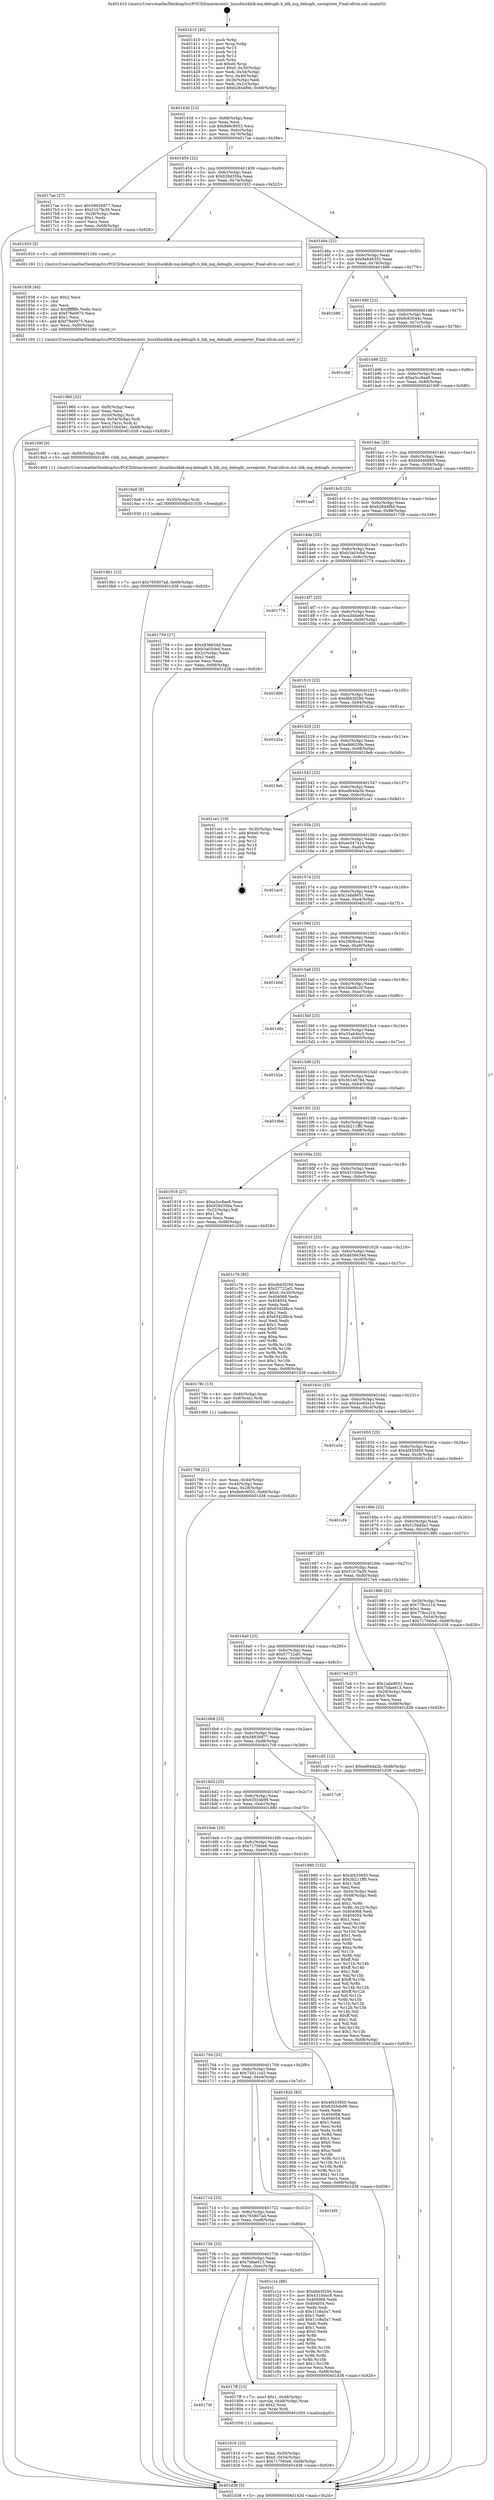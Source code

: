 digraph "0x401410" {
  label = "0x401410 (/mnt/c/Users/mathe/Desktop/tcc/POCII/binaries/extr_linuxblockblk-mq-debugfs.h_blk_mq_debugfs_unregister_Final-ollvm.out::main(0))"
  labelloc = "t"
  node[shape=record]

  Entry [label="",width=0.3,height=0.3,shape=circle,fillcolor=black,style=filled]
  "0x40143d" [label="{
     0x40143d [23]\l
     | [instrs]\l
     &nbsp;&nbsp;0x40143d \<+3\>: mov -0x68(%rbp),%eax\l
     &nbsp;&nbsp;0x401440 \<+2\>: mov %eax,%ecx\l
     &nbsp;&nbsp;0x401442 \<+6\>: sub $0x8e6c9053,%ecx\l
     &nbsp;&nbsp;0x401448 \<+3\>: mov %eax,-0x6c(%rbp)\l
     &nbsp;&nbsp;0x40144b \<+3\>: mov %ecx,-0x70(%rbp)\l
     &nbsp;&nbsp;0x40144e \<+6\>: je 00000000004017ae \<main+0x39e\>\l
  }"]
  "0x4017ae" [label="{
     0x4017ae [27]\l
     | [instrs]\l
     &nbsp;&nbsp;0x4017ae \<+5\>: mov $0x58926877,%eax\l
     &nbsp;&nbsp;0x4017b3 \<+5\>: mov $0x51b7fa39,%ecx\l
     &nbsp;&nbsp;0x4017b8 \<+3\>: mov -0x28(%rbp),%edx\l
     &nbsp;&nbsp;0x4017bb \<+3\>: cmp $0x1,%edx\l
     &nbsp;&nbsp;0x4017be \<+3\>: cmovl %ecx,%eax\l
     &nbsp;&nbsp;0x4017c1 \<+3\>: mov %eax,-0x68(%rbp)\l
     &nbsp;&nbsp;0x4017c4 \<+5\>: jmp 0000000000401d38 \<main+0x928\>\l
  }"]
  "0x401454" [label="{
     0x401454 [22]\l
     | [instrs]\l
     &nbsp;&nbsp;0x401454 \<+5\>: jmp 0000000000401459 \<main+0x49\>\l
     &nbsp;&nbsp;0x401459 \<+3\>: mov -0x6c(%rbp),%eax\l
     &nbsp;&nbsp;0x40145c \<+5\>: sub $0x928d356a,%eax\l
     &nbsp;&nbsp;0x401461 \<+3\>: mov %eax,-0x74(%rbp)\l
     &nbsp;&nbsp;0x401464 \<+6\>: je 0000000000401933 \<main+0x523\>\l
  }"]
  Exit [label="",width=0.3,height=0.3,shape=circle,fillcolor=black,style=filled,peripheries=2]
  "0x401933" [label="{
     0x401933 [5]\l
     | [instrs]\l
     &nbsp;&nbsp;0x401933 \<+5\>: call 0000000000401160 \<next_i\>\l
     | [calls]\l
     &nbsp;&nbsp;0x401160 \{1\} (/mnt/c/Users/mathe/Desktop/tcc/POCII/binaries/extr_linuxblockblk-mq-debugfs.h_blk_mq_debugfs_unregister_Final-ollvm.out::next_i)\l
  }"]
  "0x40146a" [label="{
     0x40146a [22]\l
     | [instrs]\l
     &nbsp;&nbsp;0x40146a \<+5\>: jmp 000000000040146f \<main+0x5f\>\l
     &nbsp;&nbsp;0x40146f \<+3\>: mov -0x6c(%rbp),%eax\l
     &nbsp;&nbsp;0x401472 \<+5\>: sub $0x9a848352,%eax\l
     &nbsp;&nbsp;0x401477 \<+3\>: mov %eax,-0x78(%rbp)\l
     &nbsp;&nbsp;0x40147a \<+6\>: je 0000000000401b86 \<main+0x776\>\l
  }"]
  "0x4019b1" [label="{
     0x4019b1 [12]\l
     | [instrs]\l
     &nbsp;&nbsp;0x4019b1 \<+7\>: movl $0x765807ad,-0x68(%rbp)\l
     &nbsp;&nbsp;0x4019b8 \<+5\>: jmp 0000000000401d38 \<main+0x928\>\l
  }"]
  "0x401b86" [label="{
     0x401b86\l
  }", style=dashed]
  "0x401480" [label="{
     0x401480 [22]\l
     | [instrs]\l
     &nbsp;&nbsp;0x401480 \<+5\>: jmp 0000000000401485 \<main+0x75\>\l
     &nbsp;&nbsp;0x401485 \<+3\>: mov -0x6c(%rbp),%eax\l
     &nbsp;&nbsp;0x401488 \<+5\>: sub $0x9c65044c,%eax\l
     &nbsp;&nbsp;0x40148d \<+3\>: mov %eax,-0x7c(%rbp)\l
     &nbsp;&nbsp;0x401490 \<+6\>: je 0000000000401c0d \<main+0x7fd\>\l
  }"]
  "0x4019a8" [label="{
     0x4019a8 [9]\l
     | [instrs]\l
     &nbsp;&nbsp;0x4019a8 \<+4\>: mov -0x50(%rbp),%rdi\l
     &nbsp;&nbsp;0x4019ac \<+5\>: call 0000000000401030 \<free@plt\>\l
     | [calls]\l
     &nbsp;&nbsp;0x401030 \{1\} (unknown)\l
  }"]
  "0x401c0d" [label="{
     0x401c0d\l
  }", style=dashed]
  "0x401496" [label="{
     0x401496 [22]\l
     | [instrs]\l
     &nbsp;&nbsp;0x401496 \<+5\>: jmp 000000000040149b \<main+0x8b\>\l
     &nbsp;&nbsp;0x40149b \<+3\>: mov -0x6c(%rbp),%eax\l
     &nbsp;&nbsp;0x40149e \<+5\>: sub $0xa3cc8aa8,%eax\l
     &nbsp;&nbsp;0x4014a3 \<+3\>: mov %eax,-0x80(%rbp)\l
     &nbsp;&nbsp;0x4014a6 \<+6\>: je 000000000040199f \<main+0x58f\>\l
  }"]
  "0x401960" [label="{
     0x401960 [32]\l
     | [instrs]\l
     &nbsp;&nbsp;0x401960 \<+6\>: mov -0xf0(%rbp),%ecx\l
     &nbsp;&nbsp;0x401966 \<+3\>: imul %eax,%ecx\l
     &nbsp;&nbsp;0x401969 \<+4\>: mov -0x50(%rbp),%rsi\l
     &nbsp;&nbsp;0x40196d \<+4\>: movslq -0x54(%rbp),%rdi\l
     &nbsp;&nbsp;0x401971 \<+3\>: mov %ecx,(%rsi,%rdi,4)\l
     &nbsp;&nbsp;0x401974 \<+7\>: movl $0x515bd3e1,-0x68(%rbp)\l
     &nbsp;&nbsp;0x40197b \<+5\>: jmp 0000000000401d38 \<main+0x928\>\l
  }"]
  "0x40199f" [label="{
     0x40199f [9]\l
     | [instrs]\l
     &nbsp;&nbsp;0x40199f \<+4\>: mov -0x50(%rbp),%rdi\l
     &nbsp;&nbsp;0x4019a3 \<+5\>: call 0000000000401400 \<blk_mq_debugfs_unregister\>\l
     | [calls]\l
     &nbsp;&nbsp;0x401400 \{1\} (/mnt/c/Users/mathe/Desktop/tcc/POCII/binaries/extr_linuxblockblk-mq-debugfs.h_blk_mq_debugfs_unregister_Final-ollvm.out::blk_mq_debugfs_unregister)\l
  }"]
  "0x4014ac" [label="{
     0x4014ac [25]\l
     | [instrs]\l
     &nbsp;&nbsp;0x4014ac \<+5\>: jmp 00000000004014b1 \<main+0xa1\>\l
     &nbsp;&nbsp;0x4014b1 \<+3\>: mov -0x6c(%rbp),%eax\l
     &nbsp;&nbsp;0x4014b4 \<+5\>: sub $0xb0d46b98,%eax\l
     &nbsp;&nbsp;0x4014b9 \<+6\>: mov %eax,-0x84(%rbp)\l
     &nbsp;&nbsp;0x4014bf \<+6\>: je 0000000000401aa5 \<main+0x695\>\l
  }"]
  "0x401938" [label="{
     0x401938 [40]\l
     | [instrs]\l
     &nbsp;&nbsp;0x401938 \<+5\>: mov $0x2,%ecx\l
     &nbsp;&nbsp;0x40193d \<+1\>: cltd\l
     &nbsp;&nbsp;0x40193e \<+2\>: idiv %ecx\l
     &nbsp;&nbsp;0x401940 \<+6\>: imul $0xfffffffe,%edx,%ecx\l
     &nbsp;&nbsp;0x401946 \<+6\>: sub $0xf78e0975,%ecx\l
     &nbsp;&nbsp;0x40194c \<+3\>: add $0x1,%ecx\l
     &nbsp;&nbsp;0x40194f \<+6\>: add $0xf78e0975,%ecx\l
     &nbsp;&nbsp;0x401955 \<+6\>: mov %ecx,-0xf0(%rbp)\l
     &nbsp;&nbsp;0x40195b \<+5\>: call 0000000000401160 \<next_i\>\l
     | [calls]\l
     &nbsp;&nbsp;0x401160 \{1\} (/mnt/c/Users/mathe/Desktop/tcc/POCII/binaries/extr_linuxblockblk-mq-debugfs.h_blk_mq_debugfs_unregister_Final-ollvm.out::next_i)\l
  }"]
  "0x401aa5" [label="{
     0x401aa5\l
  }", style=dashed]
  "0x4014c5" [label="{
     0x4014c5 [25]\l
     | [instrs]\l
     &nbsp;&nbsp;0x4014c5 \<+5\>: jmp 00000000004014ca \<main+0xba\>\l
     &nbsp;&nbsp;0x4014ca \<+3\>: mov -0x6c(%rbp),%eax\l
     &nbsp;&nbsp;0x4014cd \<+5\>: sub $0xb2844f9d,%eax\l
     &nbsp;&nbsp;0x4014d2 \<+6\>: mov %eax,-0x88(%rbp)\l
     &nbsp;&nbsp;0x4014d8 \<+6\>: je 0000000000401759 \<main+0x349\>\l
  }"]
  "0x401816" [label="{
     0x401816 [23]\l
     | [instrs]\l
     &nbsp;&nbsp;0x401816 \<+4\>: mov %rax,-0x50(%rbp)\l
     &nbsp;&nbsp;0x40181a \<+7\>: movl $0x0,-0x54(%rbp)\l
     &nbsp;&nbsp;0x401821 \<+7\>: movl $0x717f40e6,-0x68(%rbp)\l
     &nbsp;&nbsp;0x401828 \<+5\>: jmp 0000000000401d38 \<main+0x928\>\l
  }"]
  "0x401759" [label="{
     0x401759 [27]\l
     | [instrs]\l
     &nbsp;&nbsp;0x401759 \<+5\>: mov $0x4836634d,%eax\l
     &nbsp;&nbsp;0x40175e \<+5\>: mov $0xb3a03cbd,%ecx\l
     &nbsp;&nbsp;0x401763 \<+3\>: mov -0x2c(%rbp),%edx\l
     &nbsp;&nbsp;0x401766 \<+3\>: cmp $0x2,%edx\l
     &nbsp;&nbsp;0x401769 \<+3\>: cmovne %ecx,%eax\l
     &nbsp;&nbsp;0x40176c \<+3\>: mov %eax,-0x68(%rbp)\l
     &nbsp;&nbsp;0x40176f \<+5\>: jmp 0000000000401d38 \<main+0x928\>\l
  }"]
  "0x4014de" [label="{
     0x4014de [25]\l
     | [instrs]\l
     &nbsp;&nbsp;0x4014de \<+5\>: jmp 00000000004014e3 \<main+0xd3\>\l
     &nbsp;&nbsp;0x4014e3 \<+3\>: mov -0x6c(%rbp),%eax\l
     &nbsp;&nbsp;0x4014e6 \<+5\>: sub $0xb3a03cbd,%eax\l
     &nbsp;&nbsp;0x4014eb \<+6\>: mov %eax,-0x8c(%rbp)\l
     &nbsp;&nbsp;0x4014f1 \<+6\>: je 0000000000401774 \<main+0x364\>\l
  }"]
  "0x401d38" [label="{
     0x401d38 [5]\l
     | [instrs]\l
     &nbsp;&nbsp;0x401d38 \<+5\>: jmp 000000000040143d \<main+0x2d\>\l
  }"]
  "0x401410" [label="{
     0x401410 [45]\l
     | [instrs]\l
     &nbsp;&nbsp;0x401410 \<+1\>: push %rbp\l
     &nbsp;&nbsp;0x401411 \<+3\>: mov %rsp,%rbp\l
     &nbsp;&nbsp;0x401414 \<+2\>: push %r15\l
     &nbsp;&nbsp;0x401416 \<+2\>: push %r14\l
     &nbsp;&nbsp;0x401418 \<+2\>: push %r12\l
     &nbsp;&nbsp;0x40141a \<+1\>: push %rbx\l
     &nbsp;&nbsp;0x40141b \<+7\>: sub $0xe0,%rsp\l
     &nbsp;&nbsp;0x401422 \<+7\>: movl $0x0,-0x30(%rbp)\l
     &nbsp;&nbsp;0x401429 \<+3\>: mov %edi,-0x34(%rbp)\l
     &nbsp;&nbsp;0x40142c \<+4\>: mov %rsi,-0x40(%rbp)\l
     &nbsp;&nbsp;0x401430 \<+3\>: mov -0x34(%rbp),%edi\l
     &nbsp;&nbsp;0x401433 \<+3\>: mov %edi,-0x2c(%rbp)\l
     &nbsp;&nbsp;0x401436 \<+7\>: movl $0xb2844f9d,-0x68(%rbp)\l
  }"]
  "0x40174f" [label="{
     0x40174f\l
  }", style=dashed]
  "0x401774" [label="{
     0x401774\l
  }", style=dashed]
  "0x4014f7" [label="{
     0x4014f7 [25]\l
     | [instrs]\l
     &nbsp;&nbsp;0x4014f7 \<+5\>: jmp 00000000004014fc \<main+0xec\>\l
     &nbsp;&nbsp;0x4014fc \<+3\>: mov -0x6c(%rbp),%eax\l
     &nbsp;&nbsp;0x4014ff \<+5\>: sub $0xca3dda66,%eax\l
     &nbsp;&nbsp;0x401504 \<+6\>: mov %eax,-0x90(%rbp)\l
     &nbsp;&nbsp;0x40150a \<+6\>: je 0000000000401d00 \<main+0x8f0\>\l
  }"]
  "0x4017ff" [label="{
     0x4017ff [23]\l
     | [instrs]\l
     &nbsp;&nbsp;0x4017ff \<+7\>: movl $0x1,-0x48(%rbp)\l
     &nbsp;&nbsp;0x401806 \<+4\>: movslq -0x48(%rbp),%rax\l
     &nbsp;&nbsp;0x40180a \<+4\>: shl $0x2,%rax\l
     &nbsp;&nbsp;0x40180e \<+3\>: mov %rax,%rdi\l
     &nbsp;&nbsp;0x401811 \<+5\>: call 0000000000401050 \<malloc@plt\>\l
     | [calls]\l
     &nbsp;&nbsp;0x401050 \{1\} (unknown)\l
  }"]
  "0x401d00" [label="{
     0x401d00\l
  }", style=dashed]
  "0x401510" [label="{
     0x401510 [25]\l
     | [instrs]\l
     &nbsp;&nbsp;0x401510 \<+5\>: jmp 0000000000401515 \<main+0x105\>\l
     &nbsp;&nbsp;0x401515 \<+3\>: mov -0x6c(%rbp),%eax\l
     &nbsp;&nbsp;0x401518 \<+5\>: sub $0xdbb5f29d,%eax\l
     &nbsp;&nbsp;0x40151d \<+6\>: mov %eax,-0x94(%rbp)\l
     &nbsp;&nbsp;0x401523 \<+6\>: je 0000000000401d2a \<main+0x91a\>\l
  }"]
  "0x401736" [label="{
     0x401736 [25]\l
     | [instrs]\l
     &nbsp;&nbsp;0x401736 \<+5\>: jmp 000000000040173b \<main+0x32b\>\l
     &nbsp;&nbsp;0x40173b \<+3\>: mov -0x6c(%rbp),%eax\l
     &nbsp;&nbsp;0x40173e \<+5\>: sub $0x7bfae613,%eax\l
     &nbsp;&nbsp;0x401743 \<+6\>: mov %eax,-0xec(%rbp)\l
     &nbsp;&nbsp;0x401749 \<+6\>: je 00000000004017ff \<main+0x3ef\>\l
  }"]
  "0x401d2a" [label="{
     0x401d2a\l
  }", style=dashed]
  "0x401529" [label="{
     0x401529 [25]\l
     | [instrs]\l
     &nbsp;&nbsp;0x401529 \<+5\>: jmp 000000000040152e \<main+0x11e\>\l
     &nbsp;&nbsp;0x40152e \<+3\>: mov -0x6c(%rbp),%eax\l
     &nbsp;&nbsp;0x401531 \<+5\>: sub $0xe8d620fe,%eax\l
     &nbsp;&nbsp;0x401536 \<+6\>: mov %eax,-0x98(%rbp)\l
     &nbsp;&nbsp;0x40153c \<+6\>: je 00000000004019eb \<main+0x5db\>\l
  }"]
  "0x401c1e" [label="{
     0x401c1e [88]\l
     | [instrs]\l
     &nbsp;&nbsp;0x401c1e \<+5\>: mov $0xdbb5f29d,%eax\l
     &nbsp;&nbsp;0x401c23 \<+5\>: mov $0x431b0ac9,%ecx\l
     &nbsp;&nbsp;0x401c28 \<+7\>: mov 0x404068,%edx\l
     &nbsp;&nbsp;0x401c2f \<+7\>: mov 0x404054,%esi\l
     &nbsp;&nbsp;0x401c36 \<+2\>: mov %edx,%edi\l
     &nbsp;&nbsp;0x401c38 \<+6\>: sub $0x11c8a5a7,%edi\l
     &nbsp;&nbsp;0x401c3e \<+3\>: sub $0x1,%edi\l
     &nbsp;&nbsp;0x401c41 \<+6\>: add $0x11c8a5a7,%edi\l
     &nbsp;&nbsp;0x401c47 \<+3\>: imul %edi,%edx\l
     &nbsp;&nbsp;0x401c4a \<+3\>: and $0x1,%edx\l
     &nbsp;&nbsp;0x401c4d \<+3\>: cmp $0x0,%edx\l
     &nbsp;&nbsp;0x401c50 \<+4\>: sete %r8b\l
     &nbsp;&nbsp;0x401c54 \<+3\>: cmp $0xa,%esi\l
     &nbsp;&nbsp;0x401c57 \<+4\>: setl %r9b\l
     &nbsp;&nbsp;0x401c5b \<+3\>: mov %r8b,%r10b\l
     &nbsp;&nbsp;0x401c5e \<+3\>: and %r9b,%r10b\l
     &nbsp;&nbsp;0x401c61 \<+3\>: xor %r9b,%r8b\l
     &nbsp;&nbsp;0x401c64 \<+3\>: or %r8b,%r10b\l
     &nbsp;&nbsp;0x401c67 \<+4\>: test $0x1,%r10b\l
     &nbsp;&nbsp;0x401c6b \<+3\>: cmovne %ecx,%eax\l
     &nbsp;&nbsp;0x401c6e \<+3\>: mov %eax,-0x68(%rbp)\l
     &nbsp;&nbsp;0x401c71 \<+5\>: jmp 0000000000401d38 \<main+0x928\>\l
  }"]
  "0x4019eb" [label="{
     0x4019eb\l
  }", style=dashed]
  "0x401542" [label="{
     0x401542 [25]\l
     | [instrs]\l
     &nbsp;&nbsp;0x401542 \<+5\>: jmp 0000000000401547 \<main+0x137\>\l
     &nbsp;&nbsp;0x401547 \<+3\>: mov -0x6c(%rbp),%eax\l
     &nbsp;&nbsp;0x40154a \<+5\>: sub $0xed64da2b,%eax\l
     &nbsp;&nbsp;0x40154f \<+6\>: mov %eax,-0x9c(%rbp)\l
     &nbsp;&nbsp;0x401555 \<+6\>: je 0000000000401ce1 \<main+0x8d1\>\l
  }"]
  "0x40171d" [label="{
     0x40171d [25]\l
     | [instrs]\l
     &nbsp;&nbsp;0x40171d \<+5\>: jmp 0000000000401722 \<main+0x312\>\l
     &nbsp;&nbsp;0x401722 \<+3\>: mov -0x6c(%rbp),%eax\l
     &nbsp;&nbsp;0x401725 \<+5\>: sub $0x765807ad,%eax\l
     &nbsp;&nbsp;0x40172a \<+6\>: mov %eax,-0xe8(%rbp)\l
     &nbsp;&nbsp;0x401730 \<+6\>: je 0000000000401c1e \<main+0x80e\>\l
  }"]
  "0x401ce1" [label="{
     0x401ce1 [19]\l
     | [instrs]\l
     &nbsp;&nbsp;0x401ce1 \<+3\>: mov -0x30(%rbp),%eax\l
     &nbsp;&nbsp;0x401ce4 \<+7\>: add $0xe0,%rsp\l
     &nbsp;&nbsp;0x401ceb \<+1\>: pop %rbx\l
     &nbsp;&nbsp;0x401cec \<+2\>: pop %r12\l
     &nbsp;&nbsp;0x401cee \<+2\>: pop %r14\l
     &nbsp;&nbsp;0x401cf0 \<+2\>: pop %r15\l
     &nbsp;&nbsp;0x401cf2 \<+1\>: pop %rbp\l
     &nbsp;&nbsp;0x401cf3 \<+1\>: ret\l
  }"]
  "0x40155b" [label="{
     0x40155b [25]\l
     | [instrs]\l
     &nbsp;&nbsp;0x40155b \<+5\>: jmp 0000000000401560 \<main+0x150\>\l
     &nbsp;&nbsp;0x401560 \<+3\>: mov -0x6c(%rbp),%eax\l
     &nbsp;&nbsp;0x401563 \<+5\>: sub $0xee34741a,%eax\l
     &nbsp;&nbsp;0x401568 \<+6\>: mov %eax,-0xa0(%rbp)\l
     &nbsp;&nbsp;0x40156e \<+6\>: je 0000000000401ac0 \<main+0x6b0\>\l
  }"]
  "0x401bf5" [label="{
     0x401bf5\l
  }", style=dashed]
  "0x401ac0" [label="{
     0x401ac0\l
  }", style=dashed]
  "0x401574" [label="{
     0x401574 [25]\l
     | [instrs]\l
     &nbsp;&nbsp;0x401574 \<+5\>: jmp 0000000000401579 \<main+0x169\>\l
     &nbsp;&nbsp;0x401579 \<+3\>: mov -0x6c(%rbp),%eax\l
     &nbsp;&nbsp;0x40157c \<+5\>: sub $0x1ada8651,%eax\l
     &nbsp;&nbsp;0x401581 \<+6\>: mov %eax,-0xa4(%rbp)\l
     &nbsp;&nbsp;0x401587 \<+6\>: je 0000000000401c01 \<main+0x7f1\>\l
  }"]
  "0x401704" [label="{
     0x401704 [25]\l
     | [instrs]\l
     &nbsp;&nbsp;0x401704 \<+5\>: jmp 0000000000401709 \<main+0x2f9\>\l
     &nbsp;&nbsp;0x401709 \<+3\>: mov -0x6c(%rbp),%eax\l
     &nbsp;&nbsp;0x40170c \<+5\>: sub $0x75d11ce2,%eax\l
     &nbsp;&nbsp;0x401711 \<+6\>: mov %eax,-0xe4(%rbp)\l
     &nbsp;&nbsp;0x401717 \<+6\>: je 0000000000401bf5 \<main+0x7e5\>\l
  }"]
  "0x401c01" [label="{
     0x401c01\l
  }", style=dashed]
  "0x40158d" [label="{
     0x40158d [25]\l
     | [instrs]\l
     &nbsp;&nbsp;0x40158d \<+5\>: jmp 0000000000401592 \<main+0x182\>\l
     &nbsp;&nbsp;0x401592 \<+3\>: mov -0x6c(%rbp),%eax\l
     &nbsp;&nbsp;0x401595 \<+5\>: sub $0x29bfbca3,%eax\l
     &nbsp;&nbsp;0x40159a \<+6\>: mov %eax,-0xa8(%rbp)\l
     &nbsp;&nbsp;0x4015a0 \<+6\>: je 0000000000401b0d \<main+0x6fd\>\l
  }"]
  "0x40182d" [label="{
     0x40182d [83]\l
     | [instrs]\l
     &nbsp;&nbsp;0x40182d \<+5\>: mov $0x4f433950,%eax\l
     &nbsp;&nbsp;0x401832 \<+5\>: mov $0x63554b99,%ecx\l
     &nbsp;&nbsp;0x401837 \<+2\>: xor %edx,%edx\l
     &nbsp;&nbsp;0x401839 \<+7\>: mov 0x404068,%esi\l
     &nbsp;&nbsp;0x401840 \<+7\>: mov 0x404054,%edi\l
     &nbsp;&nbsp;0x401847 \<+3\>: sub $0x1,%edx\l
     &nbsp;&nbsp;0x40184a \<+3\>: mov %esi,%r8d\l
     &nbsp;&nbsp;0x40184d \<+3\>: add %edx,%r8d\l
     &nbsp;&nbsp;0x401850 \<+4\>: imul %r8d,%esi\l
     &nbsp;&nbsp;0x401854 \<+3\>: and $0x1,%esi\l
     &nbsp;&nbsp;0x401857 \<+3\>: cmp $0x0,%esi\l
     &nbsp;&nbsp;0x40185a \<+4\>: sete %r9b\l
     &nbsp;&nbsp;0x40185e \<+3\>: cmp $0xa,%edi\l
     &nbsp;&nbsp;0x401861 \<+4\>: setl %r10b\l
     &nbsp;&nbsp;0x401865 \<+3\>: mov %r9b,%r11b\l
     &nbsp;&nbsp;0x401868 \<+3\>: and %r10b,%r11b\l
     &nbsp;&nbsp;0x40186b \<+3\>: xor %r10b,%r9b\l
     &nbsp;&nbsp;0x40186e \<+3\>: or %r9b,%r11b\l
     &nbsp;&nbsp;0x401871 \<+4\>: test $0x1,%r11b\l
     &nbsp;&nbsp;0x401875 \<+3\>: cmovne %ecx,%eax\l
     &nbsp;&nbsp;0x401878 \<+3\>: mov %eax,-0x68(%rbp)\l
     &nbsp;&nbsp;0x40187b \<+5\>: jmp 0000000000401d38 \<main+0x928\>\l
  }"]
  "0x401b0d" [label="{
     0x401b0d\l
  }", style=dashed]
  "0x4015a6" [label="{
     0x4015a6 [25]\l
     | [instrs]\l
     &nbsp;&nbsp;0x4015a6 \<+5\>: jmp 00000000004015ab \<main+0x19b\>\l
     &nbsp;&nbsp;0x4015ab \<+3\>: mov -0x6c(%rbp),%eax\l
     &nbsp;&nbsp;0x4015ae \<+5\>: sub $0x2dad6c2f,%eax\l
     &nbsp;&nbsp;0x4015b3 \<+6\>: mov %eax,-0xac(%rbp)\l
     &nbsp;&nbsp;0x4015b9 \<+6\>: je 0000000000401d0c \<main+0x8fc\>\l
  }"]
  "0x4016eb" [label="{
     0x4016eb [25]\l
     | [instrs]\l
     &nbsp;&nbsp;0x4016eb \<+5\>: jmp 00000000004016f0 \<main+0x2e0\>\l
     &nbsp;&nbsp;0x4016f0 \<+3\>: mov -0x6c(%rbp),%eax\l
     &nbsp;&nbsp;0x4016f3 \<+5\>: sub $0x717f40e6,%eax\l
     &nbsp;&nbsp;0x4016f8 \<+6\>: mov %eax,-0xe0(%rbp)\l
     &nbsp;&nbsp;0x4016fe \<+6\>: je 000000000040182d \<main+0x41d\>\l
  }"]
  "0x401d0c" [label="{
     0x401d0c\l
  }", style=dashed]
  "0x4015bf" [label="{
     0x4015bf [25]\l
     | [instrs]\l
     &nbsp;&nbsp;0x4015bf \<+5\>: jmp 00000000004015c4 \<main+0x1b4\>\l
     &nbsp;&nbsp;0x4015c4 \<+3\>: mov -0x6c(%rbp),%eax\l
     &nbsp;&nbsp;0x4015c7 \<+5\>: sub $0x33a64bc5,%eax\l
     &nbsp;&nbsp;0x4015cc \<+6\>: mov %eax,-0xb0(%rbp)\l
     &nbsp;&nbsp;0x4015d2 \<+6\>: je 0000000000401b2e \<main+0x71e\>\l
  }"]
  "0x401880" [label="{
     0x401880 [152]\l
     | [instrs]\l
     &nbsp;&nbsp;0x401880 \<+5\>: mov $0x4f433950,%eax\l
     &nbsp;&nbsp;0x401885 \<+5\>: mov $0x3b211ff0,%ecx\l
     &nbsp;&nbsp;0x40188a \<+2\>: mov $0x1,%dl\l
     &nbsp;&nbsp;0x40188c \<+2\>: xor %esi,%esi\l
     &nbsp;&nbsp;0x40188e \<+3\>: mov -0x54(%rbp),%edi\l
     &nbsp;&nbsp;0x401891 \<+3\>: cmp -0x48(%rbp),%edi\l
     &nbsp;&nbsp;0x401894 \<+4\>: setl %r8b\l
     &nbsp;&nbsp;0x401898 \<+4\>: and $0x1,%r8b\l
     &nbsp;&nbsp;0x40189c \<+4\>: mov %r8b,-0x22(%rbp)\l
     &nbsp;&nbsp;0x4018a0 \<+7\>: mov 0x404068,%edi\l
     &nbsp;&nbsp;0x4018a7 \<+8\>: mov 0x404054,%r9d\l
     &nbsp;&nbsp;0x4018af \<+3\>: sub $0x1,%esi\l
     &nbsp;&nbsp;0x4018b2 \<+3\>: mov %edi,%r10d\l
     &nbsp;&nbsp;0x4018b5 \<+3\>: add %esi,%r10d\l
     &nbsp;&nbsp;0x4018b8 \<+4\>: imul %r10d,%edi\l
     &nbsp;&nbsp;0x4018bc \<+3\>: and $0x1,%edi\l
     &nbsp;&nbsp;0x4018bf \<+3\>: cmp $0x0,%edi\l
     &nbsp;&nbsp;0x4018c2 \<+4\>: sete %r8b\l
     &nbsp;&nbsp;0x4018c6 \<+4\>: cmp $0xa,%r9d\l
     &nbsp;&nbsp;0x4018ca \<+4\>: setl %r11b\l
     &nbsp;&nbsp;0x4018ce \<+3\>: mov %r8b,%bl\l
     &nbsp;&nbsp;0x4018d1 \<+3\>: xor $0xff,%bl\l
     &nbsp;&nbsp;0x4018d4 \<+3\>: mov %r11b,%r14b\l
     &nbsp;&nbsp;0x4018d7 \<+4\>: xor $0xff,%r14b\l
     &nbsp;&nbsp;0x4018db \<+3\>: xor $0x1,%dl\l
     &nbsp;&nbsp;0x4018de \<+3\>: mov %bl,%r15b\l
     &nbsp;&nbsp;0x4018e1 \<+4\>: and $0xff,%r15b\l
     &nbsp;&nbsp;0x4018e5 \<+3\>: and %dl,%r8b\l
     &nbsp;&nbsp;0x4018e8 \<+3\>: mov %r14b,%r12b\l
     &nbsp;&nbsp;0x4018eb \<+4\>: and $0xff,%r12b\l
     &nbsp;&nbsp;0x4018ef \<+3\>: and %dl,%r11b\l
     &nbsp;&nbsp;0x4018f2 \<+3\>: or %r8b,%r15b\l
     &nbsp;&nbsp;0x4018f5 \<+3\>: or %r11b,%r12b\l
     &nbsp;&nbsp;0x4018f8 \<+3\>: xor %r12b,%r15b\l
     &nbsp;&nbsp;0x4018fb \<+3\>: or %r14b,%bl\l
     &nbsp;&nbsp;0x4018fe \<+3\>: xor $0xff,%bl\l
     &nbsp;&nbsp;0x401901 \<+3\>: or $0x1,%dl\l
     &nbsp;&nbsp;0x401904 \<+2\>: and %dl,%bl\l
     &nbsp;&nbsp;0x401906 \<+3\>: or %bl,%r15b\l
     &nbsp;&nbsp;0x401909 \<+4\>: test $0x1,%r15b\l
     &nbsp;&nbsp;0x40190d \<+3\>: cmovne %ecx,%eax\l
     &nbsp;&nbsp;0x401910 \<+3\>: mov %eax,-0x68(%rbp)\l
     &nbsp;&nbsp;0x401913 \<+5\>: jmp 0000000000401d38 \<main+0x928\>\l
  }"]
  "0x401b2e" [label="{
     0x401b2e\l
  }", style=dashed]
  "0x4015d8" [label="{
     0x4015d8 [25]\l
     | [instrs]\l
     &nbsp;&nbsp;0x4015d8 \<+5\>: jmp 00000000004015dd \<main+0x1cd\>\l
     &nbsp;&nbsp;0x4015dd \<+3\>: mov -0x6c(%rbp),%eax\l
     &nbsp;&nbsp;0x4015e0 \<+5\>: sub $0x36146784,%eax\l
     &nbsp;&nbsp;0x4015e5 \<+6\>: mov %eax,-0xb4(%rbp)\l
     &nbsp;&nbsp;0x4015eb \<+6\>: je 00000000004019bd \<main+0x5ad\>\l
  }"]
  "0x4016d2" [label="{
     0x4016d2 [25]\l
     | [instrs]\l
     &nbsp;&nbsp;0x4016d2 \<+5\>: jmp 00000000004016d7 \<main+0x2c7\>\l
     &nbsp;&nbsp;0x4016d7 \<+3\>: mov -0x6c(%rbp),%eax\l
     &nbsp;&nbsp;0x4016da \<+5\>: sub $0x63554b99,%eax\l
     &nbsp;&nbsp;0x4016df \<+6\>: mov %eax,-0xdc(%rbp)\l
     &nbsp;&nbsp;0x4016e5 \<+6\>: je 0000000000401880 \<main+0x470\>\l
  }"]
  "0x4019bd" [label="{
     0x4019bd\l
  }", style=dashed]
  "0x4015f1" [label="{
     0x4015f1 [25]\l
     | [instrs]\l
     &nbsp;&nbsp;0x4015f1 \<+5\>: jmp 00000000004015f6 \<main+0x1e6\>\l
     &nbsp;&nbsp;0x4015f6 \<+3\>: mov -0x6c(%rbp),%eax\l
     &nbsp;&nbsp;0x4015f9 \<+5\>: sub $0x3b211ff0,%eax\l
     &nbsp;&nbsp;0x4015fe \<+6\>: mov %eax,-0xb8(%rbp)\l
     &nbsp;&nbsp;0x401604 \<+6\>: je 0000000000401918 \<main+0x508\>\l
  }"]
  "0x4017c9" [label="{
     0x4017c9\l
  }", style=dashed]
  "0x401918" [label="{
     0x401918 [27]\l
     | [instrs]\l
     &nbsp;&nbsp;0x401918 \<+5\>: mov $0xa3cc8aa8,%eax\l
     &nbsp;&nbsp;0x40191d \<+5\>: mov $0x928d356a,%ecx\l
     &nbsp;&nbsp;0x401922 \<+3\>: mov -0x22(%rbp),%dl\l
     &nbsp;&nbsp;0x401925 \<+3\>: test $0x1,%dl\l
     &nbsp;&nbsp;0x401928 \<+3\>: cmovne %ecx,%eax\l
     &nbsp;&nbsp;0x40192b \<+3\>: mov %eax,-0x68(%rbp)\l
     &nbsp;&nbsp;0x40192e \<+5\>: jmp 0000000000401d38 \<main+0x928\>\l
  }"]
  "0x40160a" [label="{
     0x40160a [25]\l
     | [instrs]\l
     &nbsp;&nbsp;0x40160a \<+5\>: jmp 000000000040160f \<main+0x1ff\>\l
     &nbsp;&nbsp;0x40160f \<+3\>: mov -0x6c(%rbp),%eax\l
     &nbsp;&nbsp;0x401612 \<+5\>: sub $0x431b0ac9,%eax\l
     &nbsp;&nbsp;0x401617 \<+6\>: mov %eax,-0xbc(%rbp)\l
     &nbsp;&nbsp;0x40161d \<+6\>: je 0000000000401c76 \<main+0x866\>\l
  }"]
  "0x4016b9" [label="{
     0x4016b9 [25]\l
     | [instrs]\l
     &nbsp;&nbsp;0x4016b9 \<+5\>: jmp 00000000004016be \<main+0x2ae\>\l
     &nbsp;&nbsp;0x4016be \<+3\>: mov -0x6c(%rbp),%eax\l
     &nbsp;&nbsp;0x4016c1 \<+5\>: sub $0x58926877,%eax\l
     &nbsp;&nbsp;0x4016c6 \<+6\>: mov %eax,-0xd8(%rbp)\l
     &nbsp;&nbsp;0x4016cc \<+6\>: je 00000000004017c9 \<main+0x3b9\>\l
  }"]
  "0x401c76" [label="{
     0x401c76 [95]\l
     | [instrs]\l
     &nbsp;&nbsp;0x401c76 \<+5\>: mov $0xdbb5f29d,%eax\l
     &nbsp;&nbsp;0x401c7b \<+5\>: mov $0x57722af1,%ecx\l
     &nbsp;&nbsp;0x401c80 \<+7\>: movl $0x0,-0x30(%rbp)\l
     &nbsp;&nbsp;0x401c87 \<+7\>: mov 0x404068,%edx\l
     &nbsp;&nbsp;0x401c8e \<+7\>: mov 0x404054,%esi\l
     &nbsp;&nbsp;0x401c95 \<+2\>: mov %edx,%edi\l
     &nbsp;&nbsp;0x401c97 \<+6\>: add $0x65428bc4,%edi\l
     &nbsp;&nbsp;0x401c9d \<+3\>: sub $0x1,%edi\l
     &nbsp;&nbsp;0x401ca0 \<+6\>: sub $0x65428bc4,%edi\l
     &nbsp;&nbsp;0x401ca6 \<+3\>: imul %edi,%edx\l
     &nbsp;&nbsp;0x401ca9 \<+3\>: and $0x1,%edx\l
     &nbsp;&nbsp;0x401cac \<+3\>: cmp $0x0,%edx\l
     &nbsp;&nbsp;0x401caf \<+4\>: sete %r8b\l
     &nbsp;&nbsp;0x401cb3 \<+3\>: cmp $0xa,%esi\l
     &nbsp;&nbsp;0x401cb6 \<+4\>: setl %r9b\l
     &nbsp;&nbsp;0x401cba \<+3\>: mov %r8b,%r10b\l
     &nbsp;&nbsp;0x401cbd \<+3\>: and %r9b,%r10b\l
     &nbsp;&nbsp;0x401cc0 \<+3\>: xor %r9b,%r8b\l
     &nbsp;&nbsp;0x401cc3 \<+3\>: or %r8b,%r10b\l
     &nbsp;&nbsp;0x401cc6 \<+4\>: test $0x1,%r10b\l
     &nbsp;&nbsp;0x401cca \<+3\>: cmovne %ecx,%eax\l
     &nbsp;&nbsp;0x401ccd \<+3\>: mov %eax,-0x68(%rbp)\l
     &nbsp;&nbsp;0x401cd0 \<+5\>: jmp 0000000000401d38 \<main+0x928\>\l
  }"]
  "0x401623" [label="{
     0x401623 [25]\l
     | [instrs]\l
     &nbsp;&nbsp;0x401623 \<+5\>: jmp 0000000000401628 \<main+0x218\>\l
     &nbsp;&nbsp;0x401628 \<+3\>: mov -0x6c(%rbp),%eax\l
     &nbsp;&nbsp;0x40162b \<+5\>: sub $0x4836634d,%eax\l
     &nbsp;&nbsp;0x401630 \<+6\>: mov %eax,-0xc0(%rbp)\l
     &nbsp;&nbsp;0x401636 \<+6\>: je 000000000040178c \<main+0x37c\>\l
  }"]
  "0x401cd5" [label="{
     0x401cd5 [12]\l
     | [instrs]\l
     &nbsp;&nbsp;0x401cd5 \<+7\>: movl $0xed64da2b,-0x68(%rbp)\l
     &nbsp;&nbsp;0x401cdc \<+5\>: jmp 0000000000401d38 \<main+0x928\>\l
  }"]
  "0x40178c" [label="{
     0x40178c [13]\l
     | [instrs]\l
     &nbsp;&nbsp;0x40178c \<+4\>: mov -0x40(%rbp),%rax\l
     &nbsp;&nbsp;0x401790 \<+4\>: mov 0x8(%rax),%rdi\l
     &nbsp;&nbsp;0x401794 \<+5\>: call 0000000000401060 \<atoi@plt\>\l
     | [calls]\l
     &nbsp;&nbsp;0x401060 \{1\} (unknown)\l
  }"]
  "0x40163c" [label="{
     0x40163c [25]\l
     | [instrs]\l
     &nbsp;&nbsp;0x40163c \<+5\>: jmp 0000000000401641 \<main+0x231\>\l
     &nbsp;&nbsp;0x401641 \<+3\>: mov -0x6c(%rbp),%eax\l
     &nbsp;&nbsp;0x401644 \<+5\>: sub $0x4ce65e1e,%eax\l
     &nbsp;&nbsp;0x401649 \<+6\>: mov %eax,-0xc4(%rbp)\l
     &nbsp;&nbsp;0x40164f \<+6\>: je 0000000000401a3e \<main+0x62e\>\l
  }"]
  "0x401799" [label="{
     0x401799 [21]\l
     | [instrs]\l
     &nbsp;&nbsp;0x401799 \<+3\>: mov %eax,-0x44(%rbp)\l
     &nbsp;&nbsp;0x40179c \<+3\>: mov -0x44(%rbp),%eax\l
     &nbsp;&nbsp;0x40179f \<+3\>: mov %eax,-0x28(%rbp)\l
     &nbsp;&nbsp;0x4017a2 \<+7\>: movl $0x8e6c9053,-0x68(%rbp)\l
     &nbsp;&nbsp;0x4017a9 \<+5\>: jmp 0000000000401d38 \<main+0x928\>\l
  }"]
  "0x4016a0" [label="{
     0x4016a0 [25]\l
     | [instrs]\l
     &nbsp;&nbsp;0x4016a0 \<+5\>: jmp 00000000004016a5 \<main+0x295\>\l
     &nbsp;&nbsp;0x4016a5 \<+3\>: mov -0x6c(%rbp),%eax\l
     &nbsp;&nbsp;0x4016a8 \<+5\>: sub $0x57722af1,%eax\l
     &nbsp;&nbsp;0x4016ad \<+6\>: mov %eax,-0xd4(%rbp)\l
     &nbsp;&nbsp;0x4016b3 \<+6\>: je 0000000000401cd5 \<main+0x8c5\>\l
  }"]
  "0x401a3e" [label="{
     0x401a3e\l
  }", style=dashed]
  "0x401655" [label="{
     0x401655 [25]\l
     | [instrs]\l
     &nbsp;&nbsp;0x401655 \<+5\>: jmp 000000000040165a \<main+0x24a\>\l
     &nbsp;&nbsp;0x40165a \<+3\>: mov -0x6c(%rbp),%eax\l
     &nbsp;&nbsp;0x40165d \<+5\>: sub $0x4f433950,%eax\l
     &nbsp;&nbsp;0x401662 \<+6\>: mov %eax,-0xc8(%rbp)\l
     &nbsp;&nbsp;0x401668 \<+6\>: je 0000000000401cf4 \<main+0x8e4\>\l
  }"]
  "0x4017e4" [label="{
     0x4017e4 [27]\l
     | [instrs]\l
     &nbsp;&nbsp;0x4017e4 \<+5\>: mov $0x1ada8651,%eax\l
     &nbsp;&nbsp;0x4017e9 \<+5\>: mov $0x7bfae613,%ecx\l
     &nbsp;&nbsp;0x4017ee \<+3\>: mov -0x28(%rbp),%edx\l
     &nbsp;&nbsp;0x4017f1 \<+3\>: cmp $0x0,%edx\l
     &nbsp;&nbsp;0x4017f4 \<+3\>: cmove %ecx,%eax\l
     &nbsp;&nbsp;0x4017f7 \<+3\>: mov %eax,-0x68(%rbp)\l
     &nbsp;&nbsp;0x4017fa \<+5\>: jmp 0000000000401d38 \<main+0x928\>\l
  }"]
  "0x401cf4" [label="{
     0x401cf4\l
  }", style=dashed]
  "0x40166e" [label="{
     0x40166e [25]\l
     | [instrs]\l
     &nbsp;&nbsp;0x40166e \<+5\>: jmp 0000000000401673 \<main+0x263\>\l
     &nbsp;&nbsp;0x401673 \<+3\>: mov -0x6c(%rbp),%eax\l
     &nbsp;&nbsp;0x401676 \<+5\>: sub $0x515bd3e1,%eax\l
     &nbsp;&nbsp;0x40167b \<+6\>: mov %eax,-0xcc(%rbp)\l
     &nbsp;&nbsp;0x401681 \<+6\>: je 0000000000401980 \<main+0x570\>\l
  }"]
  "0x401687" [label="{
     0x401687 [25]\l
     | [instrs]\l
     &nbsp;&nbsp;0x401687 \<+5\>: jmp 000000000040168c \<main+0x27c\>\l
     &nbsp;&nbsp;0x40168c \<+3\>: mov -0x6c(%rbp),%eax\l
     &nbsp;&nbsp;0x40168f \<+5\>: sub $0x51b7fa39,%eax\l
     &nbsp;&nbsp;0x401694 \<+6\>: mov %eax,-0xd0(%rbp)\l
     &nbsp;&nbsp;0x40169a \<+6\>: je 00000000004017e4 \<main+0x3d4\>\l
  }"]
  "0x401980" [label="{
     0x401980 [31]\l
     | [instrs]\l
     &nbsp;&nbsp;0x401980 \<+3\>: mov -0x54(%rbp),%eax\l
     &nbsp;&nbsp;0x401983 \<+5\>: sub $0x778cc21b,%eax\l
     &nbsp;&nbsp;0x401988 \<+3\>: add $0x1,%eax\l
     &nbsp;&nbsp;0x40198b \<+5\>: add $0x778cc21b,%eax\l
     &nbsp;&nbsp;0x401990 \<+3\>: mov %eax,-0x54(%rbp)\l
     &nbsp;&nbsp;0x401993 \<+7\>: movl $0x717f40e6,-0x68(%rbp)\l
     &nbsp;&nbsp;0x40199a \<+5\>: jmp 0000000000401d38 \<main+0x928\>\l
  }"]
  Entry -> "0x401410" [label=" 1"]
  "0x40143d" -> "0x4017ae" [label=" 1"]
  "0x40143d" -> "0x401454" [label=" 17"]
  "0x401ce1" -> Exit [label=" 1"]
  "0x401454" -> "0x401933" [label=" 1"]
  "0x401454" -> "0x40146a" [label=" 16"]
  "0x401cd5" -> "0x401d38" [label=" 1"]
  "0x40146a" -> "0x401b86" [label=" 0"]
  "0x40146a" -> "0x401480" [label=" 16"]
  "0x401c76" -> "0x401d38" [label=" 1"]
  "0x401480" -> "0x401c0d" [label=" 0"]
  "0x401480" -> "0x401496" [label=" 16"]
  "0x401c1e" -> "0x401d38" [label=" 1"]
  "0x401496" -> "0x40199f" [label=" 1"]
  "0x401496" -> "0x4014ac" [label=" 15"]
  "0x4019b1" -> "0x401d38" [label=" 1"]
  "0x4014ac" -> "0x401aa5" [label=" 0"]
  "0x4014ac" -> "0x4014c5" [label=" 15"]
  "0x4019a8" -> "0x4019b1" [label=" 1"]
  "0x4014c5" -> "0x401759" [label=" 1"]
  "0x4014c5" -> "0x4014de" [label=" 14"]
  "0x401759" -> "0x401d38" [label=" 1"]
  "0x401410" -> "0x40143d" [label=" 1"]
  "0x401d38" -> "0x40143d" [label=" 17"]
  "0x40199f" -> "0x4019a8" [label=" 1"]
  "0x4014de" -> "0x401774" [label=" 0"]
  "0x4014de" -> "0x4014f7" [label=" 14"]
  "0x401980" -> "0x401d38" [label=" 1"]
  "0x4014f7" -> "0x401d00" [label=" 0"]
  "0x4014f7" -> "0x401510" [label=" 14"]
  "0x401960" -> "0x401d38" [label=" 1"]
  "0x401510" -> "0x401d2a" [label=" 0"]
  "0x401510" -> "0x401529" [label=" 14"]
  "0x401933" -> "0x401938" [label=" 1"]
  "0x401529" -> "0x4019eb" [label=" 0"]
  "0x401529" -> "0x401542" [label=" 14"]
  "0x401918" -> "0x401d38" [label=" 2"]
  "0x401542" -> "0x401ce1" [label=" 1"]
  "0x401542" -> "0x40155b" [label=" 13"]
  "0x40182d" -> "0x401d38" [label=" 2"]
  "0x40155b" -> "0x401ac0" [label=" 0"]
  "0x40155b" -> "0x401574" [label=" 13"]
  "0x401816" -> "0x401d38" [label=" 1"]
  "0x401574" -> "0x401c01" [label=" 0"]
  "0x401574" -> "0x40158d" [label=" 13"]
  "0x401736" -> "0x40174f" [label=" 0"]
  "0x40158d" -> "0x401b0d" [label=" 0"]
  "0x40158d" -> "0x4015a6" [label=" 13"]
  "0x401736" -> "0x4017ff" [label=" 1"]
  "0x4015a6" -> "0x401d0c" [label=" 0"]
  "0x4015a6" -> "0x4015bf" [label=" 13"]
  "0x40171d" -> "0x401736" [label=" 1"]
  "0x4015bf" -> "0x401b2e" [label=" 0"]
  "0x4015bf" -> "0x4015d8" [label=" 13"]
  "0x40171d" -> "0x401c1e" [label=" 1"]
  "0x4015d8" -> "0x4019bd" [label=" 0"]
  "0x4015d8" -> "0x4015f1" [label=" 13"]
  "0x401704" -> "0x40171d" [label=" 2"]
  "0x4015f1" -> "0x401918" [label=" 2"]
  "0x4015f1" -> "0x40160a" [label=" 11"]
  "0x401704" -> "0x401bf5" [label=" 0"]
  "0x40160a" -> "0x401c76" [label=" 1"]
  "0x40160a" -> "0x401623" [label=" 10"]
  "0x4016eb" -> "0x401704" [label=" 2"]
  "0x401623" -> "0x40178c" [label=" 1"]
  "0x401623" -> "0x40163c" [label=" 9"]
  "0x40178c" -> "0x401799" [label=" 1"]
  "0x401799" -> "0x401d38" [label=" 1"]
  "0x4017ae" -> "0x401d38" [label=" 1"]
  "0x4016eb" -> "0x40182d" [label=" 2"]
  "0x40163c" -> "0x401a3e" [label=" 0"]
  "0x40163c" -> "0x401655" [label=" 9"]
  "0x4016d2" -> "0x4016eb" [label=" 4"]
  "0x401655" -> "0x401cf4" [label=" 0"]
  "0x401655" -> "0x40166e" [label=" 9"]
  "0x4016d2" -> "0x401880" [label=" 2"]
  "0x40166e" -> "0x401980" [label=" 1"]
  "0x40166e" -> "0x401687" [label=" 8"]
  "0x401880" -> "0x401d38" [label=" 2"]
  "0x401687" -> "0x4017e4" [label=" 1"]
  "0x401687" -> "0x4016a0" [label=" 7"]
  "0x4017e4" -> "0x401d38" [label=" 1"]
  "0x401938" -> "0x401960" [label=" 1"]
  "0x4016a0" -> "0x401cd5" [label=" 1"]
  "0x4016a0" -> "0x4016b9" [label=" 6"]
  "0x4017ff" -> "0x401816" [label=" 1"]
  "0x4016b9" -> "0x4017c9" [label=" 0"]
  "0x4016b9" -> "0x4016d2" [label=" 6"]
}
